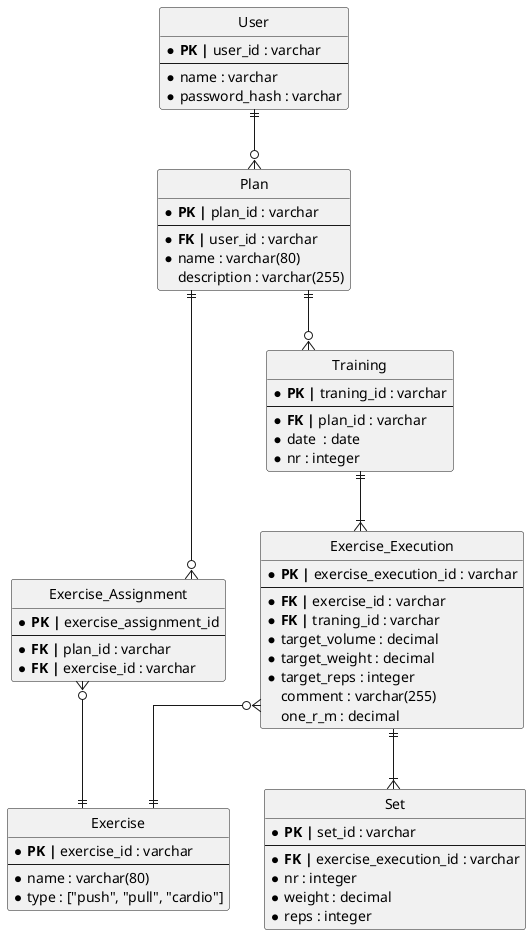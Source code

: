 @startuml progession-tracker

skinparam monochrome true
skinparam shadowing false
skinparam linetype ortho

!define pk(x) * <b>PK |</b> x
!define fk(x) <b>FK |</b> x
hide circle
hide empty members

' Entities

entity User {
  pk(user_id) : varchar
  --
  * name : varchar
  * password_hash : varchar
}

entity Plan {
  pk(plan_id) : varchar
  --
  * fk(user_id) : varchar
  * name : varchar(80)
  description : varchar(255)
}

entity Exercise_Assignment {
  pk(exercise_assignment_id)
  --
  * fk(plan_id) : varchar
  * fk(exercise_id) : varchar
}

entity Exercise {
  pk(exercise_id) : varchar
  --
  * name : varchar(80)
  * type : ["push", "pull", "cardio"]
}

entity Training {
  pk(traning_id) : varchar
  --
  * fk(plan_id) : varchar
  * date  : date
  * nr : integer
}

entity Exercise_Execution {
  pk(exercise_execution_id) : varchar
  --
  * fk(exercise_id) : varchar
  * fk(traning_id) : varchar
  * target_volume : decimal
  * target_weight : decimal
  * target_reps : integer
  comment : varchar(255)
  one_r_m : decimal
}

entity Set {
  pk(set_id) : varchar
  --
  *fk(exercise_execution_id) : varchar
  * nr : integer
  * weight : decimal
  * reps : integer
}

' Relations
User ||--o{ Plan
Plan ||--o{ Exercise_Assignment
Plan ||--o{ Training
Exercise_Assignment }o--|| Exercise
Training ||--|{ Exercise_Execution
Exercise_Execution ||--|{ Set
Exercise_Execution }o--|| Exercise


@enduml